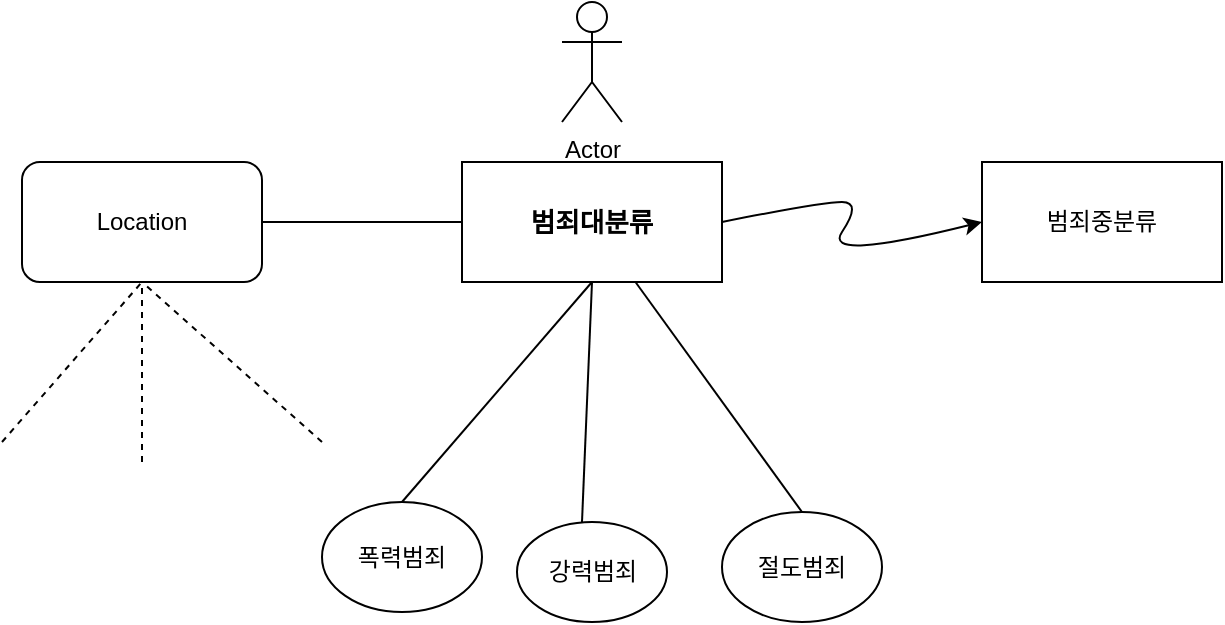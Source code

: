 <mxfile version="22.1.5" type="github">
  <diagram id="R2lEEEUBdFMjLlhIrx00" name="Page-1">
    <mxGraphModel dx="984" dy="671" grid="1" gridSize="10" guides="1" tooltips="1" connect="1" arrows="1" fold="1" page="1" pageScale="1" pageWidth="850" pageHeight="1100" math="0" shadow="0" extFonts="Permanent Marker^https://fonts.googleapis.com/css?family=Permanent+Marker">
      <root>
        <mxCell id="0" />
        <mxCell id="1" parent="0" />
        <mxCell id="Hqnh_3BRV2U7smzT3cMi-1" value="&lt;meta charset=&quot;utf-8&quot;&gt;&lt;b id=&quot;docs-internal-guid-4b5e2889-7fff-7dd5-3b8c-90923e8e9f7c&quot; style=&quot;font-weight:normal;&quot;&gt;&lt;span style=&quot;font-size: 10pt; font-family: Arial, sans-serif; color: rgb(0, 0, 0); background-color: transparent; font-weight: 700; font-style: normal; font-variant: normal; text-decoration: none; vertical-align: baseline;&quot;&gt;범죄대분류&lt;/span&gt;&lt;/b&gt;" style="rounded=0;whiteSpace=wrap;html=1;" vertex="1" parent="1">
          <mxGeometry x="340" y="140" width="130" height="60" as="geometry" />
        </mxCell>
        <mxCell id="Hqnh_3BRV2U7smzT3cMi-2" value="범죄중분류" style="rounded=0;whiteSpace=wrap;html=1;" vertex="1" parent="1">
          <mxGeometry x="600" y="140" width="120" height="60" as="geometry" />
        </mxCell>
        <mxCell id="Hqnh_3BRV2U7smzT3cMi-3" value="" style="curved=1;endArrow=classic;html=1;rounded=0;entryX=0;entryY=0.5;entryDx=0;entryDy=0;exitX=1;exitY=0.5;exitDx=0;exitDy=0;" edge="1" parent="1" source="Hqnh_3BRV2U7smzT3cMi-1" target="Hqnh_3BRV2U7smzT3cMi-2">
          <mxGeometry width="50" height="50" relative="1" as="geometry">
            <mxPoint x="420" y="260" as="sourcePoint" />
            <mxPoint x="470" y="210" as="targetPoint" />
            <Array as="points">
              <mxPoint x="520" y="160" />
              <mxPoint x="540" y="160" />
              <mxPoint x="520" y="190" />
            </Array>
          </mxGeometry>
        </mxCell>
        <mxCell id="Hqnh_3BRV2U7smzT3cMi-4" value="Location" style="rounded=1;whiteSpace=wrap;html=1;" vertex="1" parent="1">
          <mxGeometry x="120" y="140" width="120" height="60" as="geometry" />
        </mxCell>
        <mxCell id="Hqnh_3BRV2U7smzT3cMi-5" value="" style="endArrow=none;html=1;rounded=0;entryX=0.5;entryY=1;entryDx=0;entryDy=0;" edge="1" parent="1" target="Hqnh_3BRV2U7smzT3cMi-1">
          <mxGeometry width="50" height="50" relative="1" as="geometry">
            <mxPoint x="400" y="320" as="sourcePoint" />
            <mxPoint x="400" y="210" as="targetPoint" />
          </mxGeometry>
        </mxCell>
        <mxCell id="Hqnh_3BRV2U7smzT3cMi-6" value="" style="endArrow=none;html=1;rounded=0;entryX=0;entryY=0.5;entryDx=0;entryDy=0;exitX=1;exitY=0.5;exitDx=0;exitDy=0;" edge="1" parent="1" source="Hqnh_3BRV2U7smzT3cMi-4" target="Hqnh_3BRV2U7smzT3cMi-1">
          <mxGeometry width="50" height="50" relative="1" as="geometry">
            <mxPoint x="230" y="210" as="sourcePoint" />
            <mxPoint x="280" y="160" as="targetPoint" />
          </mxGeometry>
        </mxCell>
        <mxCell id="Hqnh_3BRV2U7smzT3cMi-7" value="" style="endArrow=none;dashed=1;html=1;rounded=0;entryX=0.5;entryY=1;entryDx=0;entryDy=0;" edge="1" parent="1" target="Hqnh_3BRV2U7smzT3cMi-4">
          <mxGeometry width="50" height="50" relative="1" as="geometry">
            <mxPoint x="110" y="280" as="sourcePoint" />
            <mxPoint x="160" y="230" as="targetPoint" />
          </mxGeometry>
        </mxCell>
        <mxCell id="Hqnh_3BRV2U7smzT3cMi-8" value="" style="endArrow=none;dashed=1;html=1;rounded=0;entryX=0.5;entryY=1;entryDx=0;entryDy=0;" edge="1" parent="1" target="Hqnh_3BRV2U7smzT3cMi-4">
          <mxGeometry width="50" height="50" relative="1" as="geometry">
            <mxPoint x="180" y="290" as="sourcePoint" />
            <mxPoint x="210" y="250" as="targetPoint" />
          </mxGeometry>
        </mxCell>
        <mxCell id="Hqnh_3BRV2U7smzT3cMi-9" value="" style="endArrow=none;dashed=1;html=1;rounded=0;" edge="1" parent="1">
          <mxGeometry width="50" height="50" relative="1" as="geometry">
            <mxPoint x="270" y="280" as="sourcePoint" />
            <mxPoint x="180" y="200" as="targetPoint" />
          </mxGeometry>
        </mxCell>
        <mxCell id="Hqnh_3BRV2U7smzT3cMi-12" value="강력범죄" style="ellipse;whiteSpace=wrap;html=1;" vertex="1" parent="1">
          <mxGeometry x="367.5" y="320" width="75" height="50" as="geometry" />
        </mxCell>
        <mxCell id="Hqnh_3BRV2U7smzT3cMi-13" value="절도범죄" style="ellipse;whiteSpace=wrap;html=1;" vertex="1" parent="1">
          <mxGeometry x="470" y="315" width="80" height="55" as="geometry" />
        </mxCell>
        <mxCell id="Hqnh_3BRV2U7smzT3cMi-14" value="폭력범죄" style="ellipse;whiteSpace=wrap;html=1;" vertex="1" parent="1">
          <mxGeometry x="270" y="310" width="80" height="55" as="geometry" />
        </mxCell>
        <mxCell id="Hqnh_3BRV2U7smzT3cMi-15" value="&lt;b style=&quot;font-weight:normal;&quot; id=&quot;docs-internal-guid-a9b1912b-7fff-b64a-bc68-862563de4b0c&quot;&gt;&lt;p dir=&quot;ltr&quot; style=&quot;line-height:1.2;margin-top:0pt;margin-bottom:0pt;&quot;&gt;&lt;/p&gt;&lt;/b&gt;" style="text;whiteSpace=wrap;html=1;" vertex="1" parent="1">
          <mxGeometry x="660" y="320" width="60" height="40" as="geometry" />
        </mxCell>
        <mxCell id="Hqnh_3BRV2U7smzT3cMi-21" value="Actor" style="shape=umlActor;verticalLabelPosition=bottom;verticalAlign=top;html=1;outlineConnect=0;" vertex="1" parent="1">
          <mxGeometry x="390" y="60" width="30" height="60" as="geometry" />
        </mxCell>
        <mxCell id="Hqnh_3BRV2U7smzT3cMi-22" value="" style="endArrow=none;html=1;rounded=0;entryX=0.5;entryY=1;entryDx=0;entryDy=0;" edge="1" parent="1" target="Hqnh_3BRV2U7smzT3cMi-1">
          <mxGeometry width="50" height="50" relative="1" as="geometry">
            <mxPoint x="310" y="310" as="sourcePoint" />
            <mxPoint x="360" y="260" as="targetPoint" />
          </mxGeometry>
        </mxCell>
        <mxCell id="Hqnh_3BRV2U7smzT3cMi-23" value="" style="endArrow=none;html=1;rounded=0;exitX=0.5;exitY=0;exitDx=0;exitDy=0;" edge="1" parent="1" source="Hqnh_3BRV2U7smzT3cMi-13" target="Hqnh_3BRV2U7smzT3cMi-1">
          <mxGeometry width="50" height="50" relative="1" as="geometry">
            <mxPoint x="510" y="310" as="sourcePoint" />
            <mxPoint x="560" y="270" as="targetPoint" />
          </mxGeometry>
        </mxCell>
      </root>
    </mxGraphModel>
  </diagram>
</mxfile>
